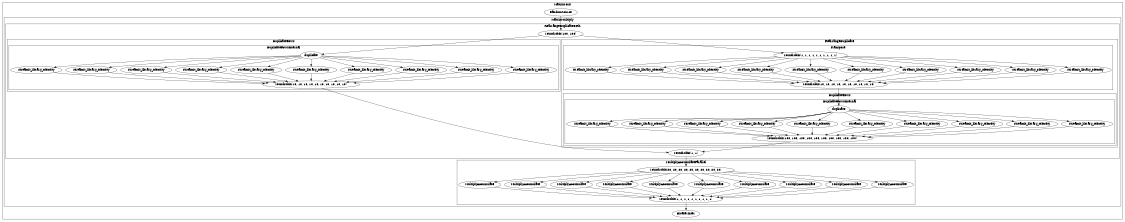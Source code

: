 digraph streamit {
size="7.5,10";subgraph cluster_MatrixMult_0 {
label = "MatrixMult";
RandomSource_1 -> RearrangeDuplicateBoth_4_split
MultiplyAccumulateParallel_5_join -> FloatPrinter_3
RandomSource_1 [ label="RandomSource" ]
subgraph cluster_MatrixMultiply_2 {
label = "MatrixMultiply";
RearrangeDuplicateBoth_4_join -> MultiplyAccumulateParallel_5_split
subgraph cluster_RearrangeDuplicateBoth_4 {
label = "RearrangeDuplicateBoth";
RearrangeDuplicateBoth_4_split [ label="roundrobin(100, 100)" ]
RearrangeDuplicateBoth_4_join [ label="roundrobin(1, 1)" ]
subgraph cluster_DuplicateRows_6 {
label = "DuplicateRows";
subgraph cluster_DuplicateRowsInternal_8 {
label = "DuplicateRowsInternal";
DuplicateRowsInternal_8_split [ label="duplicate" ]
DuplicateRowsInternal_8_join [ label="roundrobin(10, 10, 10, 10, 10, 10, 10, 10, 10, 10)" ]
streamit_library_Identity_9 [ label="streamit_library_Identity" ]
DuplicateRowsInternal_8_split -> streamit_library_Identity_9
streamit_library_Identity_9 -> DuplicateRowsInternal_8_join
streamit_library_Identity_10 [ label="streamit_library_Identity" ]
DuplicateRowsInternal_8_split -> streamit_library_Identity_10
streamit_library_Identity_10 -> DuplicateRowsInternal_8_join
streamit_library_Identity_11 [ label="streamit_library_Identity" ]
DuplicateRowsInternal_8_split -> streamit_library_Identity_11
streamit_library_Identity_11 -> DuplicateRowsInternal_8_join
streamit_library_Identity_12 [ label="streamit_library_Identity" ]
DuplicateRowsInternal_8_split -> streamit_library_Identity_12
streamit_library_Identity_12 -> DuplicateRowsInternal_8_join
streamit_library_Identity_13 [ label="streamit_library_Identity" ]
DuplicateRowsInternal_8_split -> streamit_library_Identity_13
streamit_library_Identity_13 -> DuplicateRowsInternal_8_join
streamit_library_Identity_14 [ label="streamit_library_Identity" ]
DuplicateRowsInternal_8_split -> streamit_library_Identity_14
streamit_library_Identity_14 -> DuplicateRowsInternal_8_join
streamit_library_Identity_15 [ label="streamit_library_Identity" ]
DuplicateRowsInternal_8_split -> streamit_library_Identity_15
streamit_library_Identity_15 -> DuplicateRowsInternal_8_join
streamit_library_Identity_16 [ label="streamit_library_Identity" ]
DuplicateRowsInternal_8_split -> streamit_library_Identity_16
streamit_library_Identity_16 -> DuplicateRowsInternal_8_join
streamit_library_Identity_17 [ label="streamit_library_Identity" ]
DuplicateRowsInternal_8_split -> streamit_library_Identity_17
streamit_library_Identity_17 -> DuplicateRowsInternal_8_join
streamit_library_Identity_18 [ label="streamit_library_Identity" ]
DuplicateRowsInternal_8_split -> streamit_library_Identity_18
streamit_library_Identity_18 -> DuplicateRowsInternal_8_join
}
}
RearrangeDuplicateBoth_4_split -> DuplicateRowsInternal_8_split
DuplicateRowsInternal_8_join -> RearrangeDuplicateBoth_4_join
subgraph cluster_RearrangeDuplicate_7 {
label = "RearrangeDuplicate";
Transpose_19_join -> DuplicateRowsInternal_31_split
subgraph cluster_Transpose_19 {
label = "Transpose";
Transpose_19_split [ label="roundrobin(1, 1, 1, 1, 1, 1, 1, 1, 1, 1)" ]
Transpose_19_join [ label="roundrobin(10, 10, 10, 10, 10, 10, 10, 10, 10, 10)" ]
streamit_library_Identity_21 [ label="streamit_library_Identity" ]
Transpose_19_split -> streamit_library_Identity_21
streamit_library_Identity_21 -> Transpose_19_join
streamit_library_Identity_22 [ label="streamit_library_Identity" ]
Transpose_19_split -> streamit_library_Identity_22
streamit_library_Identity_22 -> Transpose_19_join
streamit_library_Identity_23 [ label="streamit_library_Identity" ]
Transpose_19_split -> streamit_library_Identity_23
streamit_library_Identity_23 -> Transpose_19_join
streamit_library_Identity_24 [ label="streamit_library_Identity" ]
Transpose_19_split -> streamit_library_Identity_24
streamit_library_Identity_24 -> Transpose_19_join
streamit_library_Identity_25 [ label="streamit_library_Identity" ]
Transpose_19_split -> streamit_library_Identity_25
streamit_library_Identity_25 -> Transpose_19_join
streamit_library_Identity_26 [ label="streamit_library_Identity" ]
Transpose_19_split -> streamit_library_Identity_26
streamit_library_Identity_26 -> Transpose_19_join
streamit_library_Identity_27 [ label="streamit_library_Identity" ]
Transpose_19_split -> streamit_library_Identity_27
streamit_library_Identity_27 -> Transpose_19_join
streamit_library_Identity_28 [ label="streamit_library_Identity" ]
Transpose_19_split -> streamit_library_Identity_28
streamit_library_Identity_28 -> Transpose_19_join
streamit_library_Identity_29 [ label="streamit_library_Identity" ]
Transpose_19_split -> streamit_library_Identity_29
streamit_library_Identity_29 -> Transpose_19_join
streamit_library_Identity_30 [ label="streamit_library_Identity" ]
Transpose_19_split -> streamit_library_Identity_30
streamit_library_Identity_30 -> Transpose_19_join
}
subgraph cluster_DuplicateRows_20 {
label = "DuplicateRows";
subgraph cluster_DuplicateRowsInternal_31 {
label = "DuplicateRowsInternal";
DuplicateRowsInternal_31_split [ label="duplicate" ]
DuplicateRowsInternal_31_join [ label="roundrobin(100, 100, 100, 100, 100, 100, 100, 100, 100, 100)" ]
streamit_library_Identity_32 [ label="streamit_library_Identity" ]
DuplicateRowsInternal_31_split -> streamit_library_Identity_32
streamit_library_Identity_32 -> DuplicateRowsInternal_31_join
streamit_library_Identity_33 [ label="streamit_library_Identity" ]
DuplicateRowsInternal_31_split -> streamit_library_Identity_33
streamit_library_Identity_33 -> DuplicateRowsInternal_31_join
streamit_library_Identity_34 [ label="streamit_library_Identity" ]
DuplicateRowsInternal_31_split -> streamit_library_Identity_34
streamit_library_Identity_34 -> DuplicateRowsInternal_31_join
streamit_library_Identity_35 [ label="streamit_library_Identity" ]
DuplicateRowsInternal_31_split -> streamit_library_Identity_35
streamit_library_Identity_35 -> DuplicateRowsInternal_31_join
streamit_library_Identity_36 [ label="streamit_library_Identity" ]
DuplicateRowsInternal_31_split -> streamit_library_Identity_36
streamit_library_Identity_36 -> DuplicateRowsInternal_31_join
streamit_library_Identity_37 [ label="streamit_library_Identity" ]
DuplicateRowsInternal_31_split -> streamit_library_Identity_37
streamit_library_Identity_37 -> DuplicateRowsInternal_31_join
streamit_library_Identity_38 [ label="streamit_library_Identity" ]
DuplicateRowsInternal_31_split -> streamit_library_Identity_38
streamit_library_Identity_38 -> DuplicateRowsInternal_31_join
streamit_library_Identity_39 [ label="streamit_library_Identity" ]
DuplicateRowsInternal_31_split -> streamit_library_Identity_39
streamit_library_Identity_39 -> DuplicateRowsInternal_31_join
streamit_library_Identity_40 [ label="streamit_library_Identity" ]
DuplicateRowsInternal_31_split -> streamit_library_Identity_40
streamit_library_Identity_40 -> DuplicateRowsInternal_31_join
streamit_library_Identity_41 [ label="streamit_library_Identity" ]
DuplicateRowsInternal_31_split -> streamit_library_Identity_41
streamit_library_Identity_41 -> DuplicateRowsInternal_31_join
}
}
}
RearrangeDuplicateBoth_4_split -> Transpose_19_split
DuplicateRowsInternal_31_join -> RearrangeDuplicateBoth_4_join
}
subgraph cluster_MultiplyAccumulateParallel_5 {
label = "MultiplyAccumulateParallel";
MultiplyAccumulateParallel_5_split [ label="roundrobin(20, 20, 20, 20, 20, 20, 20, 20, 20, 20)" ]
MultiplyAccumulateParallel_5_join [ label="roundrobin(1, 1, 1, 1, 1, 1, 1, 1, 1, 1)" ]
MultiplyAccumulate_43 [ label="MultiplyAccumulate" ]
MultiplyAccumulateParallel_5_split -> MultiplyAccumulate_43
MultiplyAccumulate_43 -> MultiplyAccumulateParallel_5_join
MultiplyAccumulate_44 [ label="MultiplyAccumulate" ]
MultiplyAccumulateParallel_5_split -> MultiplyAccumulate_44
MultiplyAccumulate_44 -> MultiplyAccumulateParallel_5_join
MultiplyAccumulate_45 [ label="MultiplyAccumulate" ]
MultiplyAccumulateParallel_5_split -> MultiplyAccumulate_45
MultiplyAccumulate_45 -> MultiplyAccumulateParallel_5_join
MultiplyAccumulate_46 [ label="MultiplyAccumulate" ]
MultiplyAccumulateParallel_5_split -> MultiplyAccumulate_46
MultiplyAccumulate_46 -> MultiplyAccumulateParallel_5_join
MultiplyAccumulate_47 [ label="MultiplyAccumulate" ]
MultiplyAccumulateParallel_5_split -> MultiplyAccumulate_47
MultiplyAccumulate_47 -> MultiplyAccumulateParallel_5_join
MultiplyAccumulate_48 [ label="MultiplyAccumulate" ]
MultiplyAccumulateParallel_5_split -> MultiplyAccumulate_48
MultiplyAccumulate_48 -> MultiplyAccumulateParallel_5_join
MultiplyAccumulate_49 [ label="MultiplyAccumulate" ]
MultiplyAccumulateParallel_5_split -> MultiplyAccumulate_49
MultiplyAccumulate_49 -> MultiplyAccumulateParallel_5_join
MultiplyAccumulate_50 [ label="MultiplyAccumulate" ]
MultiplyAccumulateParallel_5_split -> MultiplyAccumulate_50
MultiplyAccumulate_50 -> MultiplyAccumulateParallel_5_join
MultiplyAccumulate_51 [ label="MultiplyAccumulate" ]
MultiplyAccumulateParallel_5_split -> MultiplyAccumulate_51
MultiplyAccumulate_51 -> MultiplyAccumulateParallel_5_join
MultiplyAccumulate_52 [ label="MultiplyAccumulate" ]
MultiplyAccumulateParallel_5_split -> MultiplyAccumulate_52
MultiplyAccumulate_52 -> MultiplyAccumulateParallel_5_join
}
}
FloatPrinter_3 [ label="FloatPrinter" ]
}
}
